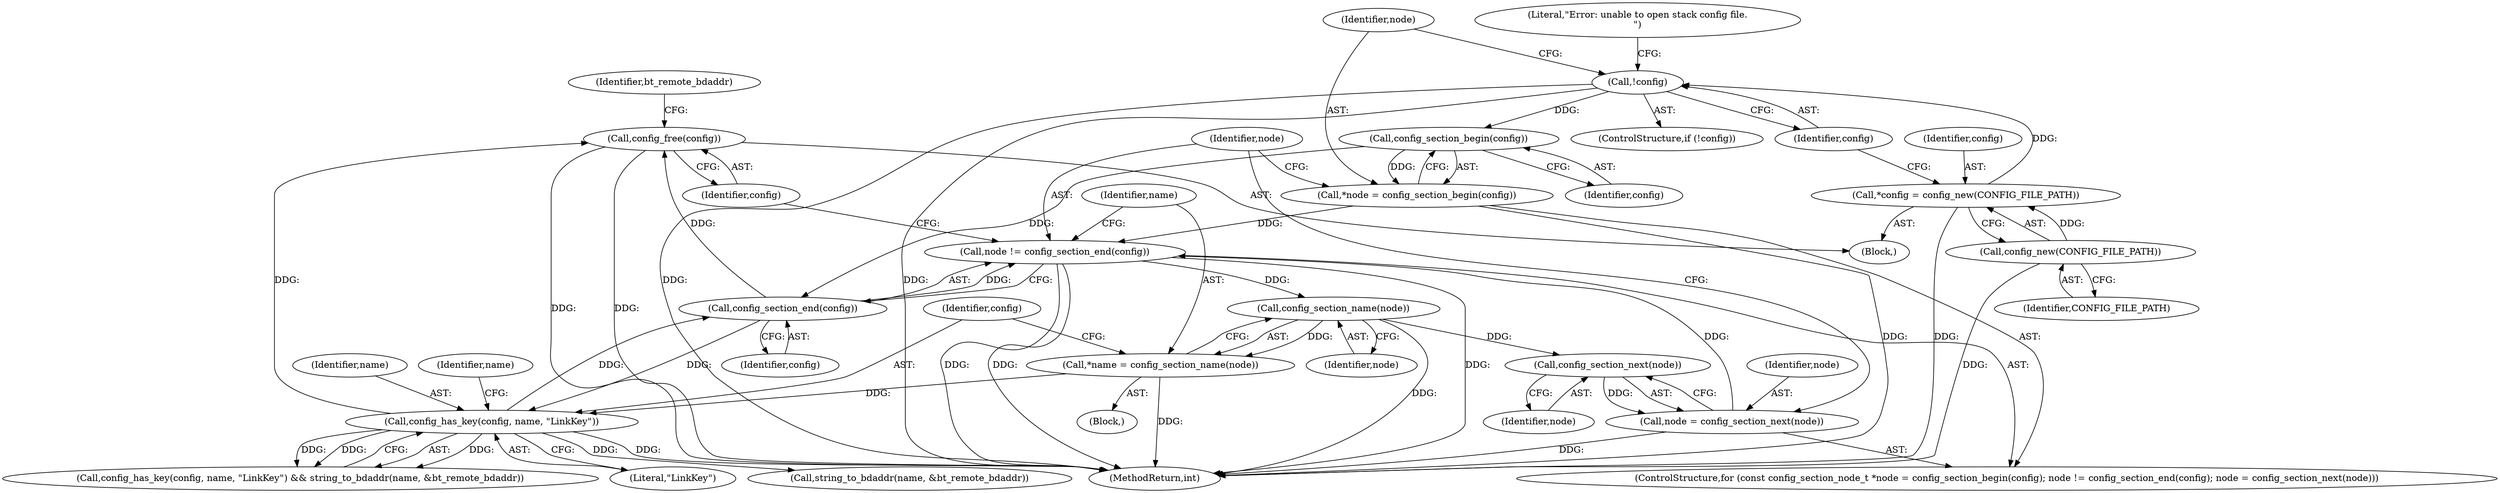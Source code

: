 digraph "0_Android_37c88107679d36c419572732b4af6e18bb2f7dce_5@API" {
"1000245" [label="(Call,config_free(config))"];
"1000235" [label="(Call,config_has_key(config, name, \"LinkKey\"))"];
"1000221" [label="(Call,config_section_end(config))"];
"1000217" [label="(Call,config_section_begin(config))"];
"1000201" [label="(Call,!config)"];
"1000196" [label="(Call,*config = config_new(CONFIG_FILE_PATH))"];
"1000198" [label="(Call,config_new(CONFIG_FILE_PATH))"];
"1000229" [label="(Call,*name = config_section_name(node))"];
"1000231" [label="(Call,config_section_name(node))"];
"1000219" [label="(Call,node != config_section_end(config))"];
"1000215" [label="(Call,*node = config_section_begin(config))"];
"1000223" [label="(Call,node = config_section_next(node))"];
"1000225" [label="(Call,config_section_next(node))"];
"1000246" [label="(Identifier,config)"];
"1000226" [label="(Identifier,node)"];
"1000237" [label="(Identifier,name)"];
"1000200" [label="(ControlStructure,if (!config))"];
"1000103" [label="(Block,)"];
"1000235" [label="(Call,config_has_key(config, name, \"LinkKey\"))"];
"1000504" [label="(MethodReturn,int)"];
"1000227" [label="(Block,)"];
"1000223" [label="(Call,node = config_section_next(node))"];
"1000216" [label="(Identifier,node)"];
"1000239" [label="(Call,string_to_bdaddr(name, &bt_remote_bdaddr))"];
"1000219" [label="(Call,node != config_section_end(config))"];
"1000232" [label="(Identifier,node)"];
"1000240" [label="(Identifier,name)"];
"1000222" [label="(Identifier,config)"];
"1000198" [label="(Call,config_new(CONFIG_FILE_PATH))"];
"1000229" [label="(Call,*name = config_section_name(node))"];
"1000221" [label="(Call,config_section_end(config))"];
"1000202" [label="(Identifier,config)"];
"1000197" [label="(Identifier,config)"];
"1000230" [label="(Identifier,name)"];
"1000220" [label="(Identifier,node)"];
"1000238" [label="(Literal,\"LinkKey\")"];
"1000196" [label="(Call,*config = config_new(CONFIG_FILE_PATH))"];
"1000199" [label="(Identifier,CONFIG_FILE_PATH)"];
"1000225" [label="(Call,config_section_next(node))"];
"1000201" [label="(Call,!config)"];
"1000231" [label="(Call,config_section_name(node))"];
"1000236" [label="(Identifier,config)"];
"1000234" [label="(Call,config_has_key(config, name, \"LinkKey\") && string_to_bdaddr(name, &bt_remote_bdaddr))"];
"1000217" [label="(Call,config_section_begin(config))"];
"1000224" [label="(Identifier,node)"];
"1000250" [label="(Identifier,bt_remote_bdaddr)"];
"1000245" [label="(Call,config_free(config))"];
"1000218" [label="(Identifier,config)"];
"1000213" [label="(ControlStructure,for (const config_section_node_t *node = config_section_begin(config); node != config_section_end(config); node = config_section_next(node)))"];
"1000205" [label="(Literal,\"Error: unable to open stack config file.\n\")"];
"1000215" [label="(Call,*node = config_section_begin(config))"];
"1000245" -> "1000103"  [label="AST: "];
"1000245" -> "1000246"  [label="CFG: "];
"1000246" -> "1000245"  [label="AST: "];
"1000250" -> "1000245"  [label="CFG: "];
"1000245" -> "1000504"  [label="DDG: "];
"1000245" -> "1000504"  [label="DDG: "];
"1000235" -> "1000245"  [label="DDG: "];
"1000221" -> "1000245"  [label="DDG: "];
"1000235" -> "1000234"  [label="AST: "];
"1000235" -> "1000238"  [label="CFG: "];
"1000236" -> "1000235"  [label="AST: "];
"1000237" -> "1000235"  [label="AST: "];
"1000238" -> "1000235"  [label="AST: "];
"1000240" -> "1000235"  [label="CFG: "];
"1000234" -> "1000235"  [label="CFG: "];
"1000235" -> "1000504"  [label="DDG: "];
"1000235" -> "1000221"  [label="DDG: "];
"1000235" -> "1000234"  [label="DDG: "];
"1000235" -> "1000234"  [label="DDG: "];
"1000235" -> "1000234"  [label="DDG: "];
"1000221" -> "1000235"  [label="DDG: "];
"1000229" -> "1000235"  [label="DDG: "];
"1000235" -> "1000239"  [label="DDG: "];
"1000221" -> "1000219"  [label="AST: "];
"1000221" -> "1000222"  [label="CFG: "];
"1000222" -> "1000221"  [label="AST: "];
"1000219" -> "1000221"  [label="CFG: "];
"1000221" -> "1000219"  [label="DDG: "];
"1000217" -> "1000221"  [label="DDG: "];
"1000217" -> "1000215"  [label="AST: "];
"1000217" -> "1000218"  [label="CFG: "];
"1000218" -> "1000217"  [label="AST: "];
"1000215" -> "1000217"  [label="CFG: "];
"1000217" -> "1000215"  [label="DDG: "];
"1000201" -> "1000217"  [label="DDG: "];
"1000201" -> "1000200"  [label="AST: "];
"1000201" -> "1000202"  [label="CFG: "];
"1000202" -> "1000201"  [label="AST: "];
"1000205" -> "1000201"  [label="CFG: "];
"1000216" -> "1000201"  [label="CFG: "];
"1000201" -> "1000504"  [label="DDG: "];
"1000201" -> "1000504"  [label="DDG: "];
"1000196" -> "1000201"  [label="DDG: "];
"1000196" -> "1000103"  [label="AST: "];
"1000196" -> "1000198"  [label="CFG: "];
"1000197" -> "1000196"  [label="AST: "];
"1000198" -> "1000196"  [label="AST: "];
"1000202" -> "1000196"  [label="CFG: "];
"1000196" -> "1000504"  [label="DDG: "];
"1000198" -> "1000196"  [label="DDG: "];
"1000198" -> "1000199"  [label="CFG: "];
"1000199" -> "1000198"  [label="AST: "];
"1000198" -> "1000504"  [label="DDG: "];
"1000229" -> "1000227"  [label="AST: "];
"1000229" -> "1000231"  [label="CFG: "];
"1000230" -> "1000229"  [label="AST: "];
"1000231" -> "1000229"  [label="AST: "];
"1000236" -> "1000229"  [label="CFG: "];
"1000229" -> "1000504"  [label="DDG: "];
"1000231" -> "1000229"  [label="DDG: "];
"1000231" -> "1000232"  [label="CFG: "];
"1000232" -> "1000231"  [label="AST: "];
"1000231" -> "1000504"  [label="DDG: "];
"1000231" -> "1000225"  [label="DDG: "];
"1000219" -> "1000231"  [label="DDG: "];
"1000219" -> "1000213"  [label="AST: "];
"1000220" -> "1000219"  [label="AST: "];
"1000230" -> "1000219"  [label="CFG: "];
"1000246" -> "1000219"  [label="CFG: "];
"1000219" -> "1000504"  [label="DDG: "];
"1000219" -> "1000504"  [label="DDG: "];
"1000219" -> "1000504"  [label="DDG: "];
"1000215" -> "1000219"  [label="DDG: "];
"1000223" -> "1000219"  [label="DDG: "];
"1000215" -> "1000213"  [label="AST: "];
"1000216" -> "1000215"  [label="AST: "];
"1000220" -> "1000215"  [label="CFG: "];
"1000215" -> "1000504"  [label="DDG: "];
"1000223" -> "1000213"  [label="AST: "];
"1000223" -> "1000225"  [label="CFG: "];
"1000224" -> "1000223"  [label="AST: "];
"1000225" -> "1000223"  [label="AST: "];
"1000220" -> "1000223"  [label="CFG: "];
"1000223" -> "1000504"  [label="DDG: "];
"1000225" -> "1000223"  [label="DDG: "];
"1000225" -> "1000226"  [label="CFG: "];
"1000226" -> "1000225"  [label="AST: "];
}
